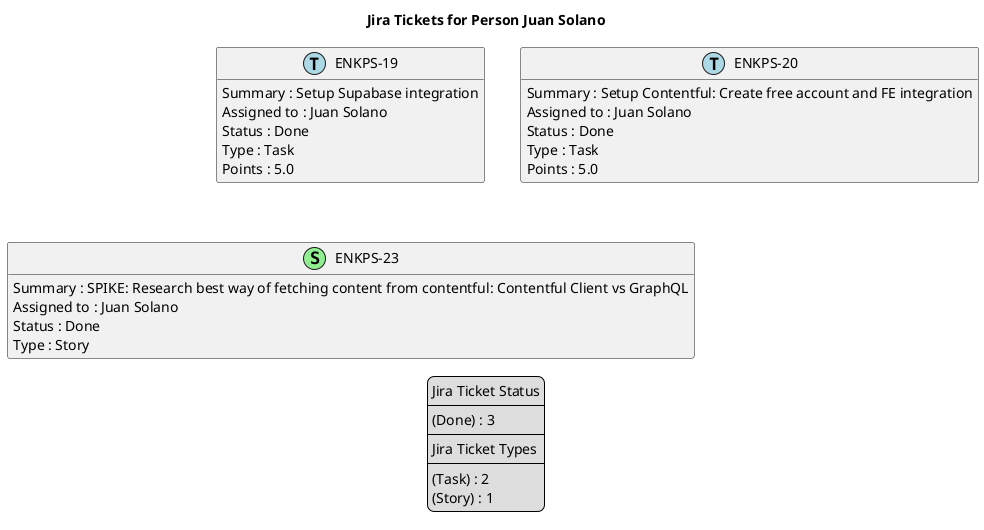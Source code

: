 @startuml
'https://plantuml.com/class-diagram

' GENERATE CLASS DIAGRAM ===========
' Generated at    : Tue May 14 10:46:39 CEST 2024

title Jira Tickets for Person Juan Solano
hide empty members

legend
Jira Ticket Status
----
(Done) : 3
----
Jira Ticket Types
----
(Task) : 2
(Story) : 1
end legend


' Tickets =======
class "ENKPS-19" << (T,lightblue) >> {
  Summary : Setup Supabase integration
  Assigned to : Juan Solano
  Status : Done
  Type : Task
  Points : 5.0
}

class "ENKPS-20" << (T,lightblue) >> {
  Summary : Setup Contentful: Create free account and FE integration
  Assigned to : Juan Solano
  Status : Done
  Type : Task
  Points : 5.0
}

class "ENKPS-23" << (S,lightgreen) >> {
  Summary : SPIKE: Research best way of fetching content from contentful: Contentful Client vs GraphQL
  Assigned to : Juan Solano
  Status : Done
  Type : Story
}



' Links =======


@enduml
